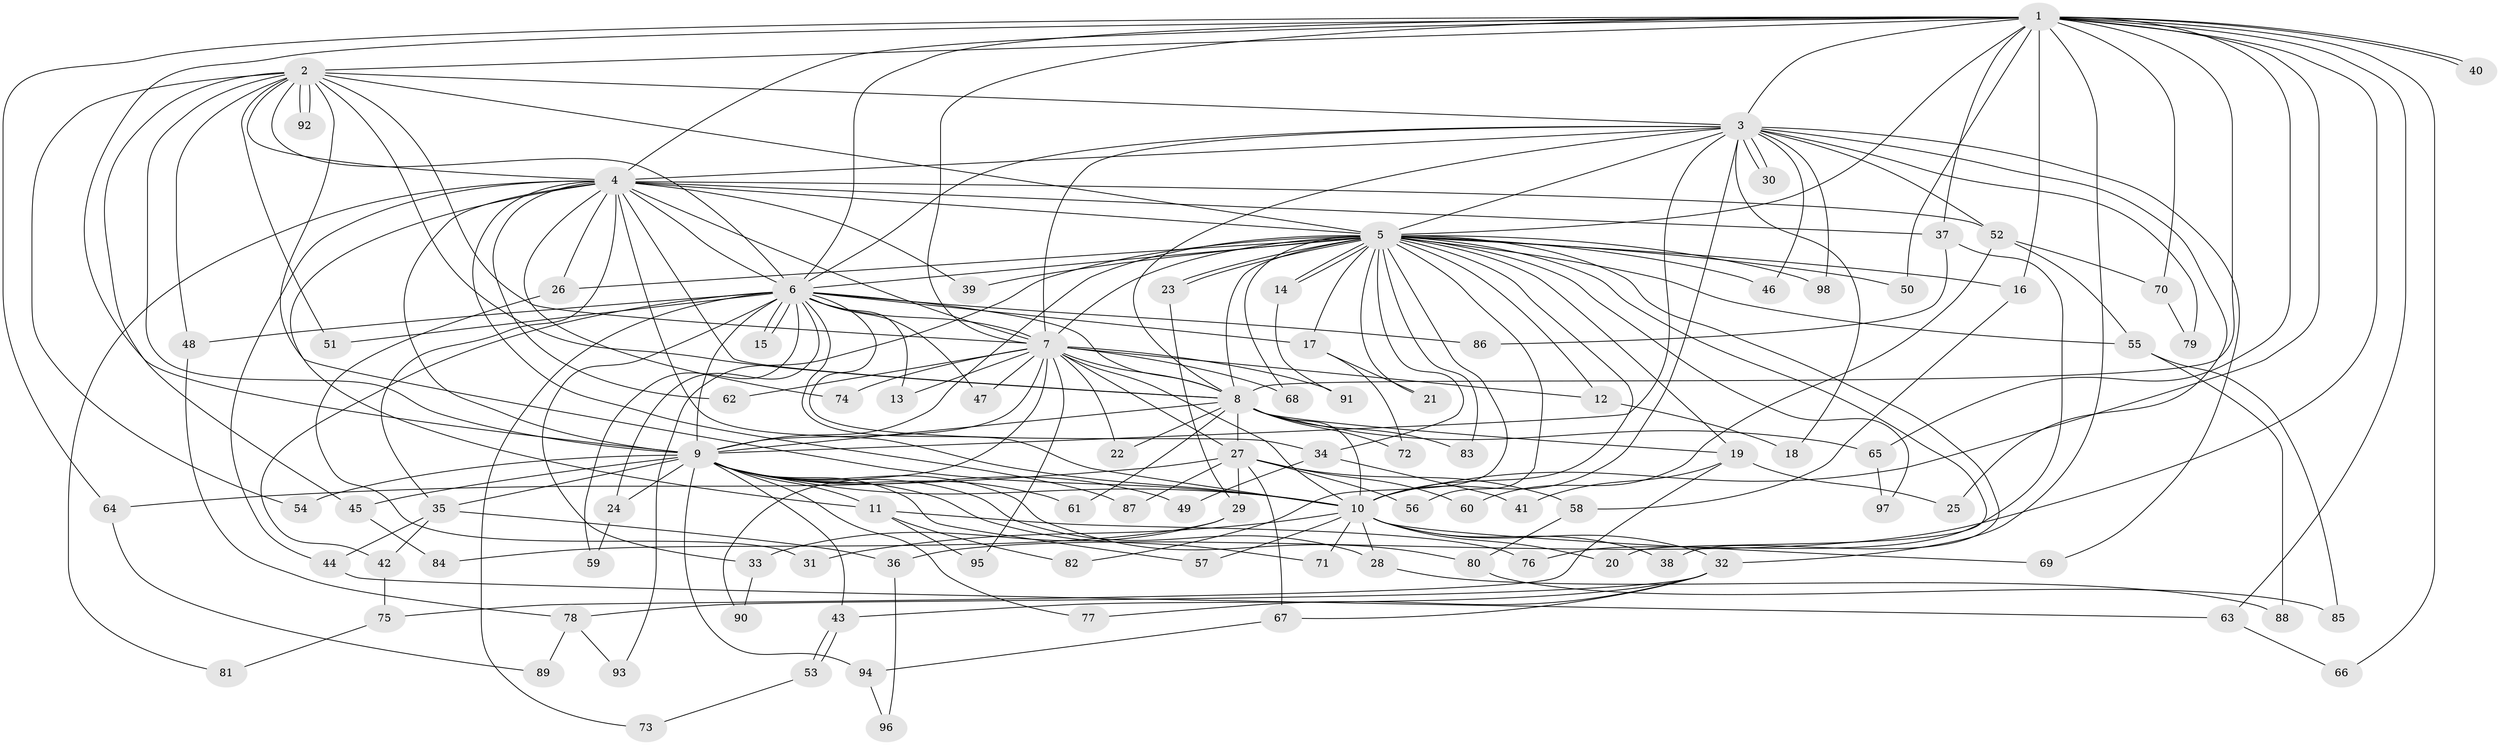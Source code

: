 // Generated by graph-tools (version 1.1) at 2025/01/03/09/25 03:01:19]
// undirected, 98 vertices, 221 edges
graph export_dot {
graph [start="1"]
  node [color=gray90,style=filled];
  1;
  2;
  3;
  4;
  5;
  6;
  7;
  8;
  9;
  10;
  11;
  12;
  13;
  14;
  15;
  16;
  17;
  18;
  19;
  20;
  21;
  22;
  23;
  24;
  25;
  26;
  27;
  28;
  29;
  30;
  31;
  32;
  33;
  34;
  35;
  36;
  37;
  38;
  39;
  40;
  41;
  42;
  43;
  44;
  45;
  46;
  47;
  48;
  49;
  50;
  51;
  52;
  53;
  54;
  55;
  56;
  57;
  58;
  59;
  60;
  61;
  62;
  63;
  64;
  65;
  66;
  67;
  68;
  69;
  70;
  71;
  72;
  73;
  74;
  75;
  76;
  77;
  78;
  79;
  80;
  81;
  82;
  83;
  84;
  85;
  86;
  87;
  88;
  89;
  90;
  91;
  92;
  93;
  94;
  95;
  96;
  97;
  98;
  1 -- 2;
  1 -- 3;
  1 -- 4;
  1 -- 5;
  1 -- 6;
  1 -- 7;
  1 -- 8;
  1 -- 9;
  1 -- 10;
  1 -- 16;
  1 -- 32;
  1 -- 36;
  1 -- 37;
  1 -- 40;
  1 -- 40;
  1 -- 50;
  1 -- 63;
  1 -- 64;
  1 -- 65;
  1 -- 66;
  1 -- 70;
  2 -- 3;
  2 -- 4;
  2 -- 5;
  2 -- 6;
  2 -- 7;
  2 -- 8;
  2 -- 9;
  2 -- 10;
  2 -- 45;
  2 -- 48;
  2 -- 51;
  2 -- 54;
  2 -- 92;
  2 -- 92;
  3 -- 4;
  3 -- 5;
  3 -- 6;
  3 -- 7;
  3 -- 8;
  3 -- 9;
  3 -- 10;
  3 -- 18;
  3 -- 25;
  3 -- 30;
  3 -- 30;
  3 -- 46;
  3 -- 52;
  3 -- 69;
  3 -- 79;
  3 -- 98;
  4 -- 5;
  4 -- 6;
  4 -- 7;
  4 -- 8;
  4 -- 9;
  4 -- 10;
  4 -- 11;
  4 -- 26;
  4 -- 35;
  4 -- 37;
  4 -- 39;
  4 -- 44;
  4 -- 52;
  4 -- 62;
  4 -- 74;
  4 -- 81;
  4 -- 87;
  5 -- 6;
  5 -- 7;
  5 -- 8;
  5 -- 9;
  5 -- 10;
  5 -- 12;
  5 -- 14;
  5 -- 14;
  5 -- 16;
  5 -- 17;
  5 -- 19;
  5 -- 20;
  5 -- 21;
  5 -- 23;
  5 -- 23;
  5 -- 26;
  5 -- 34;
  5 -- 38;
  5 -- 39;
  5 -- 46;
  5 -- 50;
  5 -- 55;
  5 -- 56;
  5 -- 68;
  5 -- 82;
  5 -- 83;
  5 -- 93;
  5 -- 97;
  5 -- 98;
  6 -- 7;
  6 -- 8;
  6 -- 9;
  6 -- 10;
  6 -- 13;
  6 -- 15;
  6 -- 15;
  6 -- 17;
  6 -- 24;
  6 -- 33;
  6 -- 34;
  6 -- 42;
  6 -- 47;
  6 -- 48;
  6 -- 51;
  6 -- 59;
  6 -- 73;
  6 -- 86;
  7 -- 8;
  7 -- 9;
  7 -- 10;
  7 -- 12;
  7 -- 13;
  7 -- 22;
  7 -- 27;
  7 -- 47;
  7 -- 62;
  7 -- 68;
  7 -- 74;
  7 -- 90;
  7 -- 91;
  7 -- 95;
  8 -- 9;
  8 -- 10;
  8 -- 19;
  8 -- 22;
  8 -- 27;
  8 -- 61;
  8 -- 65;
  8 -- 72;
  8 -- 83;
  9 -- 10;
  9 -- 11;
  9 -- 24;
  9 -- 28;
  9 -- 35;
  9 -- 43;
  9 -- 45;
  9 -- 49;
  9 -- 54;
  9 -- 57;
  9 -- 61;
  9 -- 71;
  9 -- 77;
  9 -- 80;
  9 -- 94;
  10 -- 20;
  10 -- 28;
  10 -- 31;
  10 -- 32;
  10 -- 38;
  10 -- 57;
  10 -- 69;
  10 -- 71;
  11 -- 76;
  11 -- 82;
  11 -- 95;
  12 -- 18;
  14 -- 91;
  16 -- 58;
  17 -- 21;
  17 -- 72;
  19 -- 25;
  19 -- 41;
  19 -- 75;
  23 -- 29;
  24 -- 59;
  26 -- 31;
  27 -- 29;
  27 -- 56;
  27 -- 58;
  27 -- 60;
  27 -- 64;
  27 -- 67;
  27 -- 87;
  28 -- 88;
  29 -- 33;
  29 -- 84;
  32 -- 43;
  32 -- 67;
  32 -- 77;
  32 -- 78;
  33 -- 90;
  34 -- 41;
  34 -- 49;
  35 -- 36;
  35 -- 42;
  35 -- 44;
  36 -- 96;
  37 -- 76;
  37 -- 86;
  42 -- 75;
  43 -- 53;
  43 -- 53;
  44 -- 63;
  45 -- 84;
  48 -- 78;
  52 -- 55;
  52 -- 60;
  52 -- 70;
  53 -- 73;
  55 -- 85;
  55 -- 88;
  58 -- 80;
  63 -- 66;
  64 -- 89;
  65 -- 97;
  67 -- 94;
  70 -- 79;
  75 -- 81;
  78 -- 89;
  78 -- 93;
  80 -- 85;
  94 -- 96;
}
